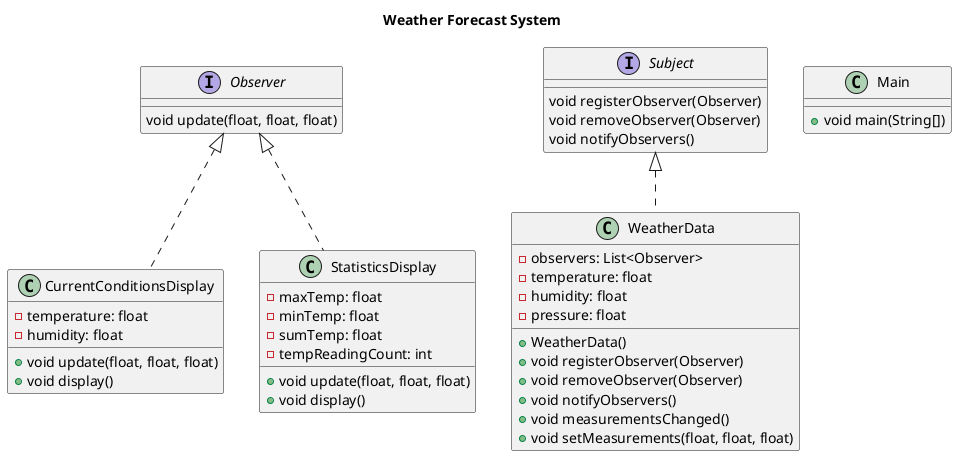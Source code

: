 @startuml CD

title "Weather Forecast System"

interface Observer {
	void update(float, float, float)
}

class CurrentConditionsDisplay {
	- temperature: float
	- humidity: float
	+ void update(float, float, float)
	+ void display()
}

class StatisticsDisplay {
	- maxTemp: float
	- minTemp: float
	- sumTemp: float
	- tempReadingCount: int
	+ void update(float, float, float)
	+ void display()
}

interface Subject {
	void registerObserver(Observer)
	void removeObserver(Observer)
	void notifyObservers()
}

class WeatherData {
	- observers: List<Observer>
	- temperature: float
	- humidity: float
	- pressure: float
	+ WeatherData()
	+ void registerObserver(Observer)
	+ void removeObserver(Observer)
	+ void notifyObservers()
	+ void measurementsChanged()
	+ void setMeasurements(float, float, float)
}

class Main {
	+ void main(String[])
}

Observer <|.. CurrentConditionsDisplay
Observer <|.. StatisticsDisplay
Subject <|.. WeatherData

@enduml
